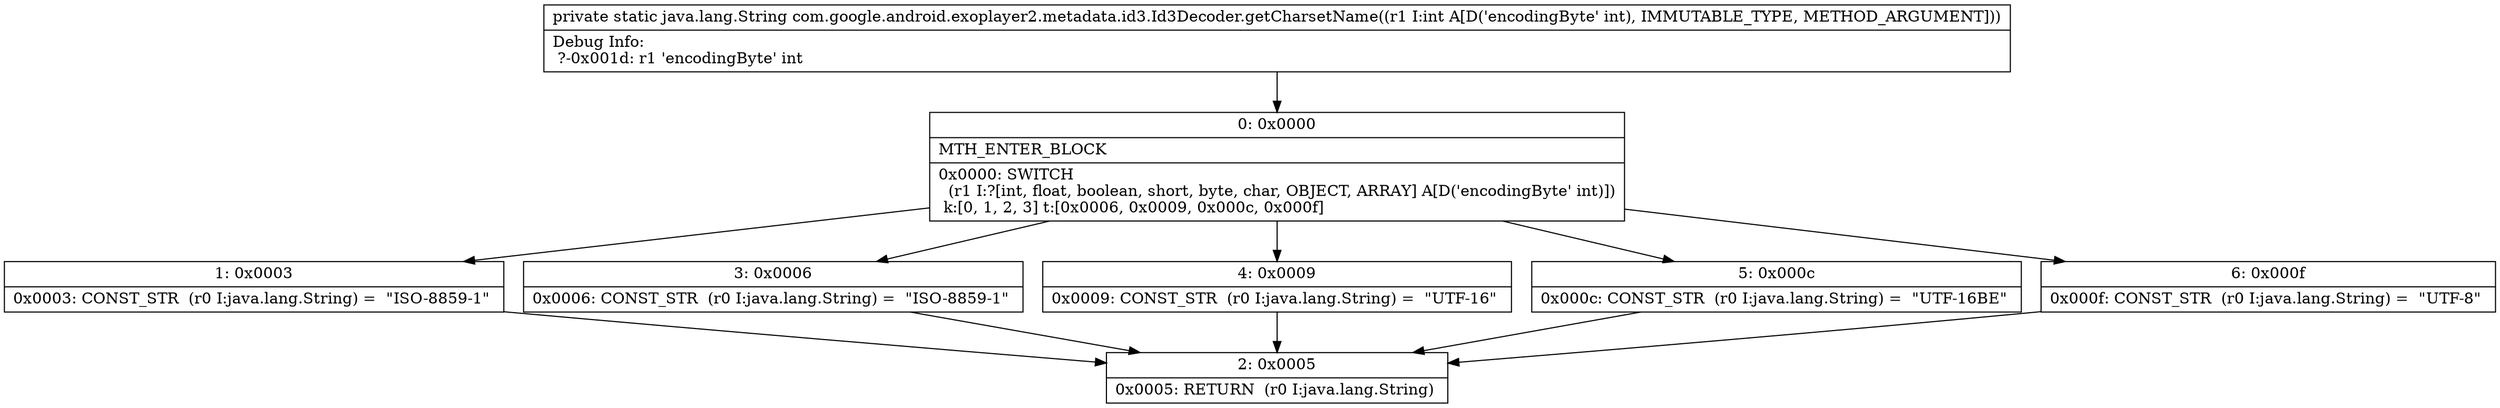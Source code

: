 digraph "CFG forcom.google.android.exoplayer2.metadata.id3.Id3Decoder.getCharsetName(I)Ljava\/lang\/String;" {
Node_0 [shape=record,label="{0\:\ 0x0000|MTH_ENTER_BLOCK\l|0x0000: SWITCH  \l  (r1 I:?[int, float, boolean, short, byte, char, OBJECT, ARRAY] A[D('encodingByte' int)])\l k:[0, 1, 2, 3] t:[0x0006, 0x0009, 0x000c, 0x000f] \l}"];
Node_1 [shape=record,label="{1\:\ 0x0003|0x0003: CONST_STR  (r0 I:java.lang.String) =  \"ISO\-8859\-1\" \l}"];
Node_2 [shape=record,label="{2\:\ 0x0005|0x0005: RETURN  (r0 I:java.lang.String) \l}"];
Node_3 [shape=record,label="{3\:\ 0x0006|0x0006: CONST_STR  (r0 I:java.lang.String) =  \"ISO\-8859\-1\" \l}"];
Node_4 [shape=record,label="{4\:\ 0x0009|0x0009: CONST_STR  (r0 I:java.lang.String) =  \"UTF\-16\" \l}"];
Node_5 [shape=record,label="{5\:\ 0x000c|0x000c: CONST_STR  (r0 I:java.lang.String) =  \"UTF\-16BE\" \l}"];
Node_6 [shape=record,label="{6\:\ 0x000f|0x000f: CONST_STR  (r0 I:java.lang.String) =  \"UTF\-8\" \l}"];
MethodNode[shape=record,label="{private static java.lang.String com.google.android.exoplayer2.metadata.id3.Id3Decoder.getCharsetName((r1 I:int A[D('encodingByte' int), IMMUTABLE_TYPE, METHOD_ARGUMENT]))  | Debug Info:\l  ?\-0x001d: r1 'encodingByte' int\l}"];
MethodNode -> Node_0;
Node_0 -> Node_1;
Node_0 -> Node_3;
Node_0 -> Node_4;
Node_0 -> Node_5;
Node_0 -> Node_6;
Node_1 -> Node_2;
Node_3 -> Node_2;
Node_4 -> Node_2;
Node_5 -> Node_2;
Node_6 -> Node_2;
}

